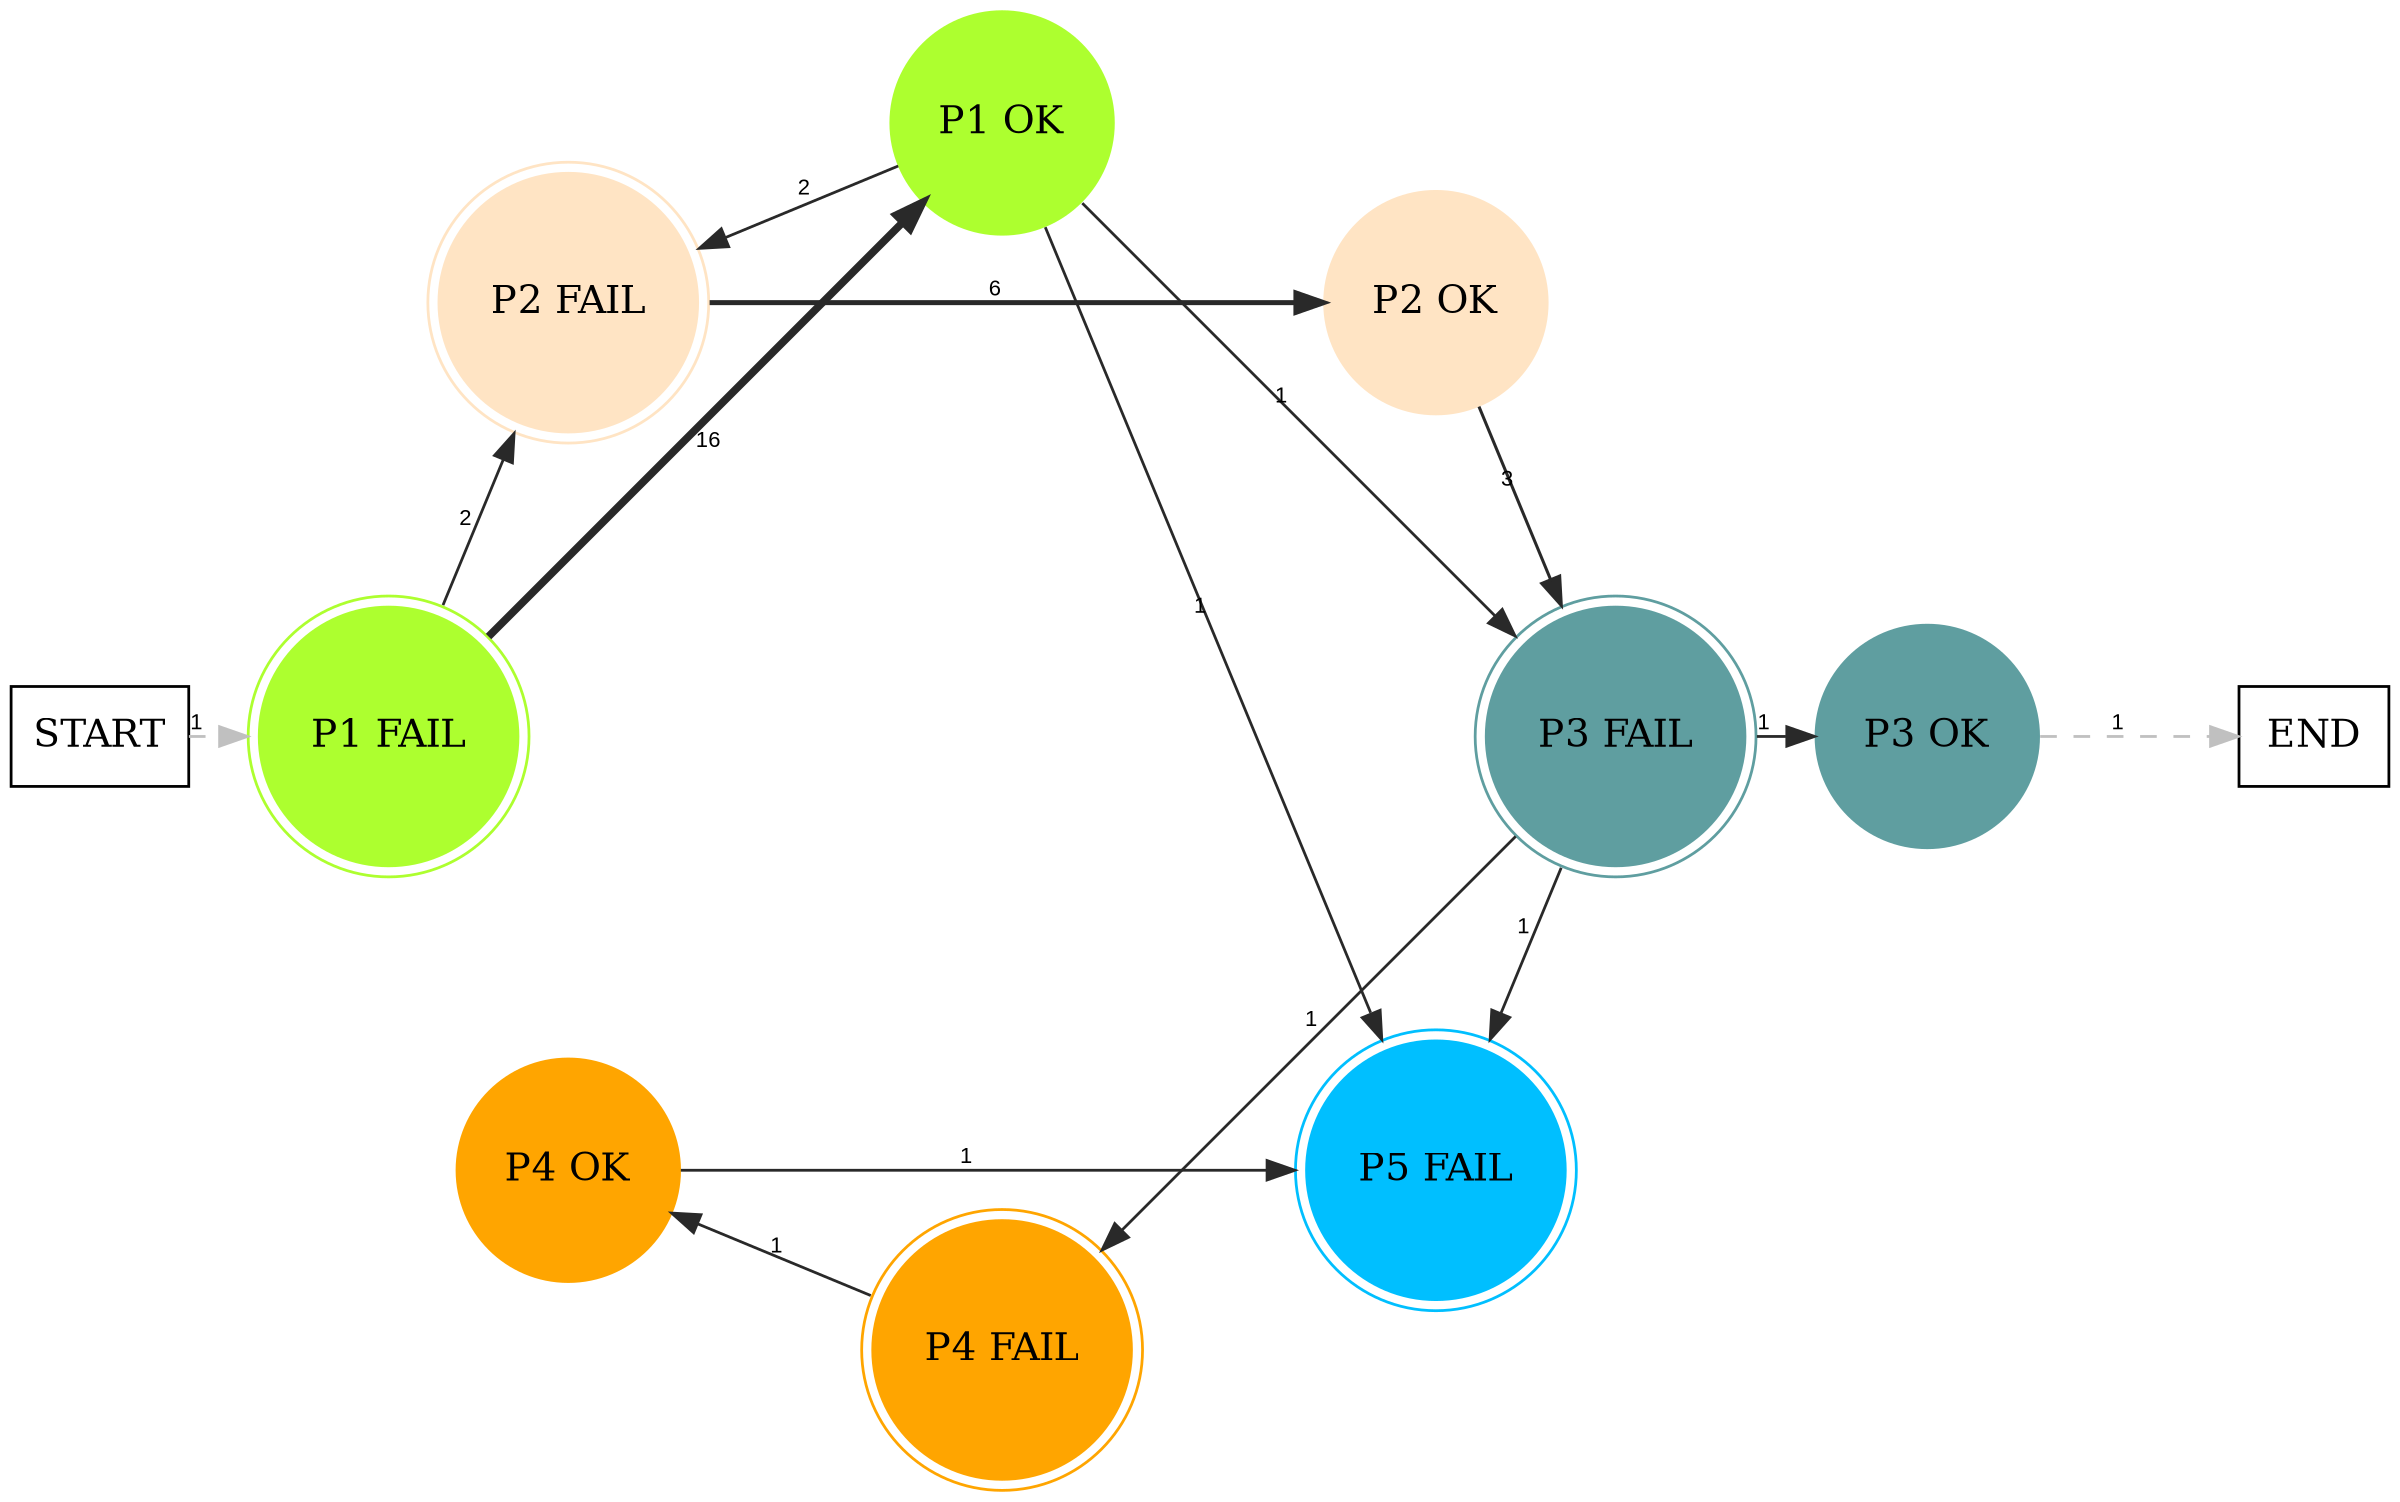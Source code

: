 digraph graphname {
	dpi = 150
	size="16,11!";
	margin = 0;
layout=circo;
"P1 FAIL" [shape=circle, color=greenyellow, peripheries=2, style=filled]"P2 FAIL" [shape=circle, color=bisque, peripheries=2, style=filled]"P1 OK" [shape=circle, color=greenyellow, style=filled]"P2 OK" [shape=circle, color=bisque, style=filled]"P3 FAIL" [shape=circle, color=cadetblue, peripheries=2, style=filled]"P4 FAIL" [shape=circle, color=orange, peripheries=2, style=filled]"P5 FAIL" [shape=circle, color=deepskyblue, peripheries=2, style=filled]"P4 OK" [shape=circle, color=orange, style=filled]"P3 OK" [shape=circle, color=cadetblue, style=filled]"START" [shape=box, fillcolor=white, style=filled, color=black]"END" [shape=box, fillcolor=white, style=filled, color=black]"P1 FAIL" -> "P2 FAIL" [ color=grey16 penwidth = "1"label ="2" labelfloat=false fontname="Arial" fontsize=8]
"P1 FAIL" -> "P1 OK" [ color=grey16 penwidth = "2.772588722239781"label ="16" labelfloat=false fontname="Arial" fontsize=8]
"P2 FAIL" -> "P2 OK" [ color=grey16 penwidth = "1.791759469228055"label ="6" labelfloat=false fontname="Arial" fontsize=8]
"P1 OK" -> "P2 FAIL" [ color=grey16 penwidth = "1"label ="2" labelfloat=false fontname="Arial" fontsize=8]
"P1 OK" -> "P3 FAIL" [ color=grey16 penwidth = "1"label ="1" labelfloat=false fontname="Arial" fontsize=8]
"P1 OK" -> "P5 FAIL" [ color=grey16 penwidth = "1"label ="1" labelfloat=false fontname="Arial" fontsize=8]
"P2 OK" -> "P3 FAIL" [ color=grey16 penwidth = "1.0986122886681098"label ="3" labelfloat=false fontname="Arial" fontsize=8]
"P3 FAIL" -> "P4 FAIL" [ color=grey16 penwidth = "1"label ="1" labelfloat=false fontname="Arial" fontsize=8]
"P3 FAIL" -> "P5 FAIL" [ color=grey16 penwidth = "1"label ="1" labelfloat=false fontname="Arial" fontsize=8]
"P3 FAIL" -> "P3 OK" [ color=grey16 penwidth = "1"label ="1" labelfloat=false fontname="Arial" fontsize=8]
"P4 FAIL" -> "P4 OK" [ color=grey16 penwidth = "1"label ="1" labelfloat=false fontname="Arial" fontsize=8]
"P4 OK" -> "P5 FAIL" [ color=grey16 penwidth = "1"label ="1" labelfloat=false fontname="Arial" fontsize=8]
"P3 OK" -> "END" [ style = dashed color=grey label ="1" labelfloat=false fontname="Arial" fontsize=8]
"START" -> "P1 FAIL" [ style = dashed color=grey label ="1" labelfloat=false fontname="Arial" fontsize=8]
}